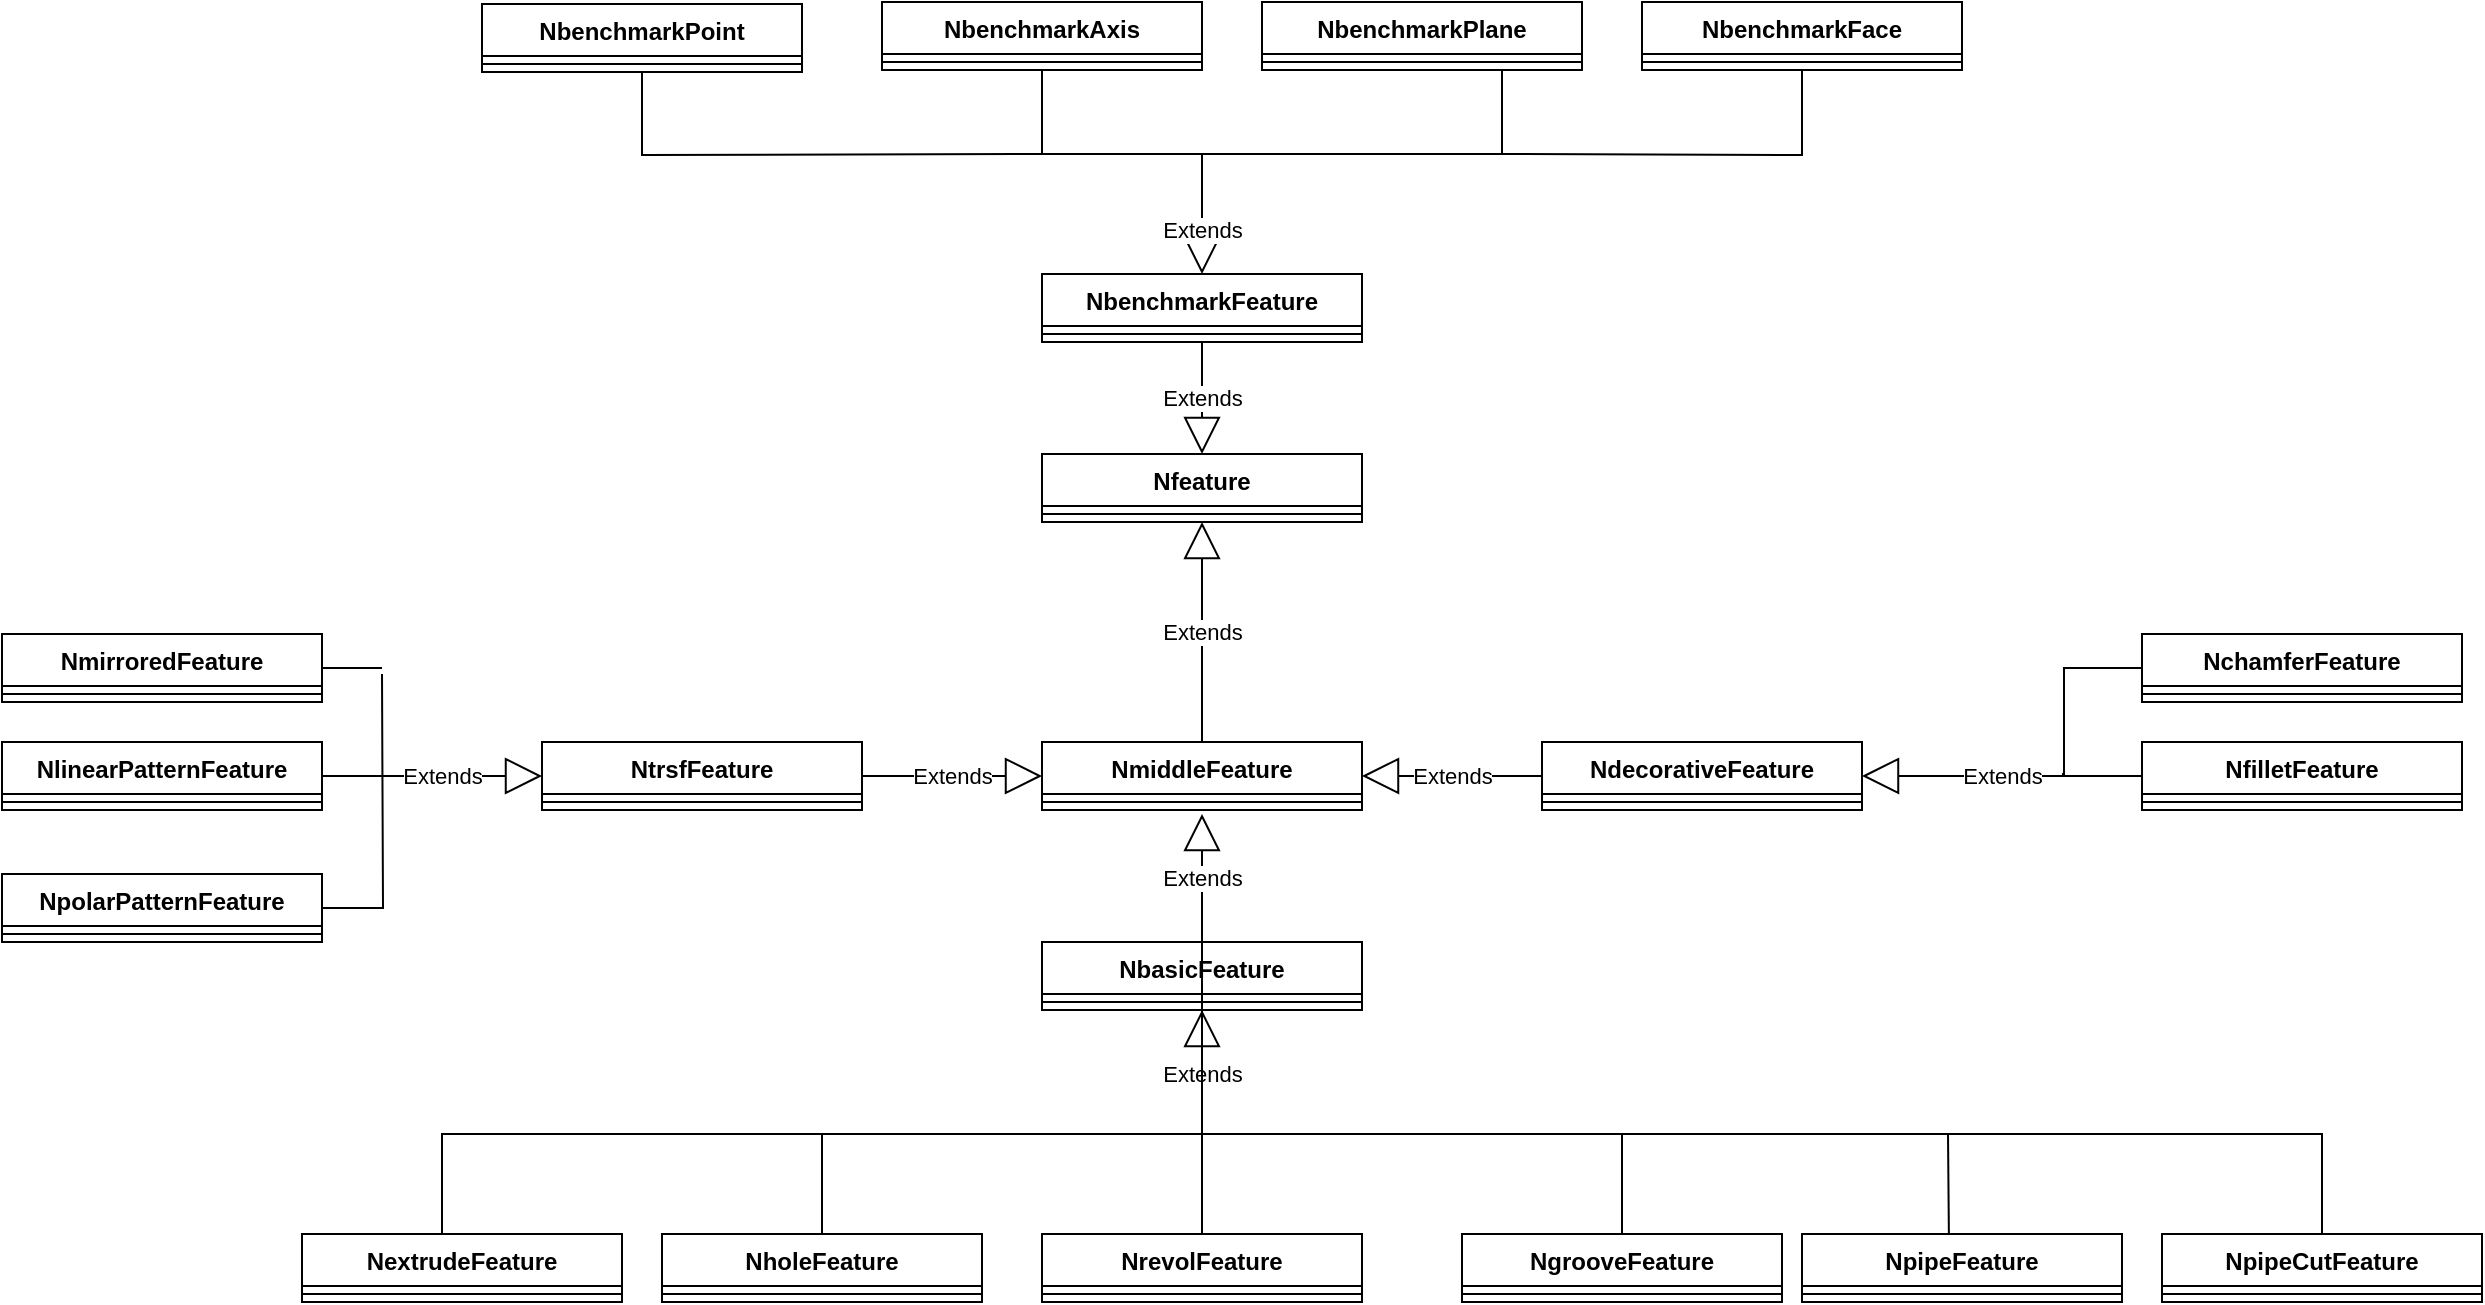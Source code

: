 <mxfile version="22.0.6" type="github">
  <diagram name="第 1 页" id="J5cBy82KKG9MpTDDHno_">
    <mxGraphModel dx="2117" dy="580" grid="1" gridSize="10" guides="1" tooltips="1" connect="1" arrows="1" fold="1" page="1" pageScale="1" pageWidth="827" pageHeight="1169" math="0" shadow="0">
      <root>
        <mxCell id="0" />
        <mxCell id="1" parent="0" />
        <mxCell id="qd3vOneTENNWsmbGZtr--1" value="Nfeature" style="swimlane;fontStyle=1;align=center;verticalAlign=top;childLayout=stackLayout;horizontal=1;startSize=26;horizontalStack=0;resizeParent=1;resizeParentMax=0;resizeLast=0;collapsible=1;marginBottom=0;whiteSpace=wrap;html=1;" parent="1" vertex="1">
          <mxGeometry x="460" y="810" width="160" height="34" as="geometry">
            <mxRectangle x="470" y="570" width="90" height="30" as="alternateBounds" />
          </mxGeometry>
        </mxCell>
        <mxCell id="qd3vOneTENNWsmbGZtr--3" value="" style="line;strokeWidth=1;fillColor=none;align=left;verticalAlign=middle;spacingTop=-1;spacingLeft=3;spacingRight=3;rotatable=0;labelPosition=right;points=[];portConstraint=eastwest;strokeColor=inherit;" parent="qd3vOneTENNWsmbGZtr--1" vertex="1">
          <mxGeometry y="26" width="160" height="8" as="geometry" />
        </mxCell>
        <mxCell id="qd3vOneTENNWsmbGZtr--5" value="NdecorativeFeature" style="swimlane;fontStyle=1;align=center;verticalAlign=top;childLayout=stackLayout;horizontal=1;startSize=26;horizontalStack=0;resizeParent=1;resizeParentMax=0;resizeLast=0;collapsible=1;marginBottom=0;whiteSpace=wrap;html=1;" parent="1" vertex="1">
          <mxGeometry x="710" y="954" width="160" height="34" as="geometry">
            <mxRectangle x="470" y="570" width="90" height="30" as="alternateBounds" />
          </mxGeometry>
        </mxCell>
        <mxCell id="qd3vOneTENNWsmbGZtr--6" value="" style="line;strokeWidth=1;fillColor=none;align=left;verticalAlign=middle;spacingTop=-1;spacingLeft=3;spacingRight=3;rotatable=0;labelPosition=right;points=[];portConstraint=eastwest;strokeColor=inherit;" parent="qd3vOneTENNWsmbGZtr--5" vertex="1">
          <mxGeometry y="26" width="160" height="8" as="geometry" />
        </mxCell>
        <mxCell id="qd3vOneTENNWsmbGZtr--7" value="NchamferFeature" style="swimlane;fontStyle=1;align=center;verticalAlign=top;childLayout=stackLayout;horizontal=1;startSize=26;horizontalStack=0;resizeParent=1;resizeParentMax=0;resizeLast=0;collapsible=1;marginBottom=0;whiteSpace=wrap;html=1;" parent="1" vertex="1">
          <mxGeometry x="1010" y="900" width="160" height="34" as="geometry">
            <mxRectangle x="470" y="570" width="90" height="30" as="alternateBounds" />
          </mxGeometry>
        </mxCell>
        <mxCell id="qd3vOneTENNWsmbGZtr--8" value="" style="line;strokeWidth=1;fillColor=none;align=left;verticalAlign=middle;spacingTop=-1;spacingLeft=3;spacingRight=3;rotatable=0;labelPosition=right;points=[];portConstraint=eastwest;strokeColor=inherit;" parent="qd3vOneTENNWsmbGZtr--7" vertex="1">
          <mxGeometry y="26" width="160" height="8" as="geometry" />
        </mxCell>
        <mxCell id="qd3vOneTENNWsmbGZtr--9" value="NfilletFeature" style="swimlane;fontStyle=1;align=center;verticalAlign=top;childLayout=stackLayout;horizontal=1;startSize=26;horizontalStack=0;resizeParent=1;resizeParentMax=0;resizeLast=0;collapsible=1;marginBottom=0;whiteSpace=wrap;html=1;" parent="1" vertex="1">
          <mxGeometry x="1010" y="954" width="160" height="34" as="geometry">
            <mxRectangle x="470" y="570" width="90" height="30" as="alternateBounds" />
          </mxGeometry>
        </mxCell>
        <mxCell id="qd3vOneTENNWsmbGZtr--10" value="" style="line;strokeWidth=1;fillColor=none;align=left;verticalAlign=middle;spacingTop=-1;spacingLeft=3;spacingRight=3;rotatable=0;labelPosition=right;points=[];portConstraint=eastwest;strokeColor=inherit;" parent="qd3vOneTENNWsmbGZtr--9" vertex="1">
          <mxGeometry y="26" width="160" height="8" as="geometry" />
        </mxCell>
        <mxCell id="qd3vOneTENNWsmbGZtr--11" value="NbenchmarkFeature" style="swimlane;fontStyle=1;align=center;verticalAlign=top;childLayout=stackLayout;horizontal=1;startSize=26;horizontalStack=0;resizeParent=1;resizeParentMax=0;resizeLast=0;collapsible=1;marginBottom=0;whiteSpace=wrap;html=1;" parent="1" vertex="1">
          <mxGeometry x="460" y="720" width="160" height="34" as="geometry">
            <mxRectangle x="470" y="570" width="90" height="30" as="alternateBounds" />
          </mxGeometry>
        </mxCell>
        <mxCell id="qd3vOneTENNWsmbGZtr--12" value="" style="line;strokeWidth=1;fillColor=none;align=left;verticalAlign=middle;spacingTop=-1;spacingLeft=3;spacingRight=3;rotatable=0;labelPosition=right;points=[];portConstraint=eastwest;strokeColor=inherit;" parent="qd3vOneTENNWsmbGZtr--11" vertex="1">
          <mxGeometry y="26" width="160" height="8" as="geometry" />
        </mxCell>
        <mxCell id="qd3vOneTENNWsmbGZtr--13" value="NbenchmarkPoint" style="swimlane;fontStyle=1;align=center;verticalAlign=top;childLayout=stackLayout;horizontal=1;startSize=26;horizontalStack=0;resizeParent=1;resizeParentMax=0;resizeLast=0;collapsible=1;marginBottom=0;whiteSpace=wrap;html=1;" parent="1" vertex="1">
          <mxGeometry x="180" y="585" width="160" height="34" as="geometry">
            <mxRectangle x="470" y="570" width="90" height="30" as="alternateBounds" />
          </mxGeometry>
        </mxCell>
        <mxCell id="qd3vOneTENNWsmbGZtr--14" value="" style="line;strokeWidth=1;fillColor=none;align=left;verticalAlign=middle;spacingTop=-1;spacingLeft=3;spacingRight=3;rotatable=0;labelPosition=right;points=[];portConstraint=eastwest;strokeColor=inherit;" parent="qd3vOneTENNWsmbGZtr--13" vertex="1">
          <mxGeometry y="26" width="160" height="8" as="geometry" />
        </mxCell>
        <mxCell id="qd3vOneTENNWsmbGZtr--15" value="NbasicFeature" style="swimlane;fontStyle=1;align=center;verticalAlign=top;childLayout=stackLayout;horizontal=1;startSize=26;horizontalStack=0;resizeParent=1;resizeParentMax=0;resizeLast=0;collapsible=1;marginBottom=0;whiteSpace=wrap;html=1;" parent="1" vertex="1">
          <mxGeometry x="460" y="1054" width="160" height="34" as="geometry">
            <mxRectangle x="470" y="570" width="90" height="30" as="alternateBounds" />
          </mxGeometry>
        </mxCell>
        <mxCell id="qd3vOneTENNWsmbGZtr--16" value="" style="line;strokeWidth=1;fillColor=none;align=left;verticalAlign=middle;spacingTop=-1;spacingLeft=3;spacingRight=3;rotatable=0;labelPosition=right;points=[];portConstraint=eastwest;strokeColor=inherit;" parent="qd3vOneTENNWsmbGZtr--15" vertex="1">
          <mxGeometry y="26" width="160" height="8" as="geometry" />
        </mxCell>
        <mxCell id="qd3vOneTENNWsmbGZtr--17" value="NbenchmarkAxis" style="swimlane;fontStyle=1;align=center;verticalAlign=top;childLayout=stackLayout;horizontal=1;startSize=26;horizontalStack=0;resizeParent=1;resizeParentMax=0;resizeLast=0;collapsible=1;marginBottom=0;whiteSpace=wrap;html=1;" parent="1" vertex="1">
          <mxGeometry x="380" y="584" width="160" height="34" as="geometry">
            <mxRectangle x="470" y="570" width="90" height="30" as="alternateBounds" />
          </mxGeometry>
        </mxCell>
        <mxCell id="qd3vOneTENNWsmbGZtr--18" value="" style="line;strokeWidth=1;fillColor=none;align=left;verticalAlign=middle;spacingTop=-1;spacingLeft=3;spacingRight=3;rotatable=0;labelPosition=right;points=[];portConstraint=eastwest;strokeColor=inherit;" parent="qd3vOneTENNWsmbGZtr--17" vertex="1">
          <mxGeometry y="26" width="160" height="8" as="geometry" />
        </mxCell>
        <mxCell id="qd3vOneTENNWsmbGZtr--19" value="NbenchmarkPlane" style="swimlane;fontStyle=1;align=center;verticalAlign=top;childLayout=stackLayout;horizontal=1;startSize=26;horizontalStack=0;resizeParent=1;resizeParentMax=0;resizeLast=0;collapsible=1;marginBottom=0;whiteSpace=wrap;html=1;" parent="1" vertex="1">
          <mxGeometry x="570" y="584" width="160" height="34" as="geometry">
            <mxRectangle x="470" y="570" width="90" height="30" as="alternateBounds" />
          </mxGeometry>
        </mxCell>
        <mxCell id="qd3vOneTENNWsmbGZtr--20" value="" style="line;strokeWidth=1;fillColor=none;align=left;verticalAlign=middle;spacingTop=-1;spacingLeft=3;spacingRight=3;rotatable=0;labelPosition=right;points=[];portConstraint=eastwest;strokeColor=inherit;" parent="qd3vOneTENNWsmbGZtr--19" vertex="1">
          <mxGeometry y="26" width="160" height="8" as="geometry" />
        </mxCell>
        <mxCell id="qd3vOneTENNWsmbGZtr--21" value="NbenchmarkFace" style="swimlane;fontStyle=1;align=center;verticalAlign=top;childLayout=stackLayout;horizontal=1;startSize=26;horizontalStack=0;resizeParent=1;resizeParentMax=0;resizeLast=0;collapsible=1;marginBottom=0;whiteSpace=wrap;html=1;" parent="1" vertex="1">
          <mxGeometry x="760" y="584" width="160" height="34" as="geometry">
            <mxRectangle x="470" y="570" width="90" height="30" as="alternateBounds" />
          </mxGeometry>
        </mxCell>
        <mxCell id="qd3vOneTENNWsmbGZtr--22" value="" style="line;strokeWidth=1;fillColor=none;align=left;verticalAlign=middle;spacingTop=-1;spacingLeft=3;spacingRight=3;rotatable=0;labelPosition=right;points=[];portConstraint=eastwest;strokeColor=inherit;" parent="qd3vOneTENNWsmbGZtr--21" vertex="1">
          <mxGeometry y="26" width="160" height="8" as="geometry" />
        </mxCell>
        <mxCell id="qd3vOneTENNWsmbGZtr--23" value="NextrudeFeature" style="swimlane;fontStyle=1;align=center;verticalAlign=top;childLayout=stackLayout;horizontal=1;startSize=26;horizontalStack=0;resizeParent=1;resizeParentMax=0;resizeLast=0;collapsible=1;marginBottom=0;whiteSpace=wrap;html=1;" parent="1" vertex="1">
          <mxGeometry x="90" y="1200" width="160" height="34" as="geometry">
            <mxRectangle x="470" y="570" width="90" height="30" as="alternateBounds" />
          </mxGeometry>
        </mxCell>
        <mxCell id="qd3vOneTENNWsmbGZtr--24" value="" style="line;strokeWidth=1;fillColor=none;align=left;verticalAlign=middle;spacingTop=-1;spacingLeft=3;spacingRight=3;rotatable=0;labelPosition=right;points=[];portConstraint=eastwest;strokeColor=inherit;" parent="qd3vOneTENNWsmbGZtr--23" vertex="1">
          <mxGeometry y="26" width="160" height="8" as="geometry" />
        </mxCell>
        <mxCell id="qd3vOneTENNWsmbGZtr--25" value="NholeFeature" style="swimlane;fontStyle=1;align=center;verticalAlign=top;childLayout=stackLayout;horizontal=1;startSize=26;horizontalStack=0;resizeParent=1;resizeParentMax=0;resizeLast=0;collapsible=1;marginBottom=0;whiteSpace=wrap;html=1;" parent="1" vertex="1">
          <mxGeometry x="270" y="1200" width="160" height="34" as="geometry">
            <mxRectangle x="470" y="570" width="90" height="30" as="alternateBounds" />
          </mxGeometry>
        </mxCell>
        <mxCell id="qd3vOneTENNWsmbGZtr--26" value="" style="line;strokeWidth=1;fillColor=none;align=left;verticalAlign=middle;spacingTop=-1;spacingLeft=3;spacingRight=3;rotatable=0;labelPosition=right;points=[];portConstraint=eastwest;strokeColor=inherit;" parent="qd3vOneTENNWsmbGZtr--25" vertex="1">
          <mxGeometry y="26" width="160" height="8" as="geometry" />
        </mxCell>
        <mxCell id="qd3vOneTENNWsmbGZtr--27" value="NgrooveFeature" style="swimlane;fontStyle=1;align=center;verticalAlign=top;childLayout=stackLayout;horizontal=1;startSize=26;horizontalStack=0;resizeParent=1;resizeParentMax=0;resizeLast=0;collapsible=1;marginBottom=0;whiteSpace=wrap;html=1;" parent="1" vertex="1">
          <mxGeometry x="670" y="1200" width="160" height="34" as="geometry">
            <mxRectangle x="470" y="570" width="90" height="30" as="alternateBounds" />
          </mxGeometry>
        </mxCell>
        <mxCell id="qd3vOneTENNWsmbGZtr--28" value="" style="line;strokeWidth=1;fillColor=none;align=left;verticalAlign=middle;spacingTop=-1;spacingLeft=3;spacingRight=3;rotatable=0;labelPosition=right;points=[];portConstraint=eastwest;strokeColor=inherit;" parent="qd3vOneTENNWsmbGZtr--27" vertex="1">
          <mxGeometry y="26" width="160" height="8" as="geometry" />
        </mxCell>
        <mxCell id="qd3vOneTENNWsmbGZtr--29" value="NrevolFeature" style="swimlane;fontStyle=1;align=center;verticalAlign=top;childLayout=stackLayout;horizontal=1;startSize=26;horizontalStack=0;resizeParent=1;resizeParentMax=0;resizeLast=0;collapsible=1;marginBottom=0;whiteSpace=wrap;html=1;" parent="1" vertex="1">
          <mxGeometry x="460" y="1200" width="160" height="34" as="geometry">
            <mxRectangle x="470" y="570" width="90" height="30" as="alternateBounds" />
          </mxGeometry>
        </mxCell>
        <mxCell id="qd3vOneTENNWsmbGZtr--30" value="" style="line;strokeWidth=1;fillColor=none;align=left;verticalAlign=middle;spacingTop=-1;spacingLeft=3;spacingRight=3;rotatable=0;labelPosition=right;points=[];portConstraint=eastwest;strokeColor=inherit;" parent="qd3vOneTENNWsmbGZtr--29" vertex="1">
          <mxGeometry y="26" width="160" height="8" as="geometry" />
        </mxCell>
        <mxCell id="qd3vOneTENNWsmbGZtr--31" value="NpipeFeature" style="swimlane;fontStyle=1;align=center;verticalAlign=top;childLayout=stackLayout;horizontal=1;startSize=26;horizontalStack=0;resizeParent=1;resizeParentMax=0;resizeLast=0;collapsible=1;marginBottom=0;whiteSpace=wrap;html=1;" parent="1" vertex="1">
          <mxGeometry x="840" y="1200" width="160" height="34" as="geometry">
            <mxRectangle x="470" y="570" width="90" height="30" as="alternateBounds" />
          </mxGeometry>
        </mxCell>
        <mxCell id="qd3vOneTENNWsmbGZtr--32" value="" style="line;strokeWidth=1;fillColor=none;align=left;verticalAlign=middle;spacingTop=-1;spacingLeft=3;spacingRight=3;rotatable=0;labelPosition=right;points=[];portConstraint=eastwest;strokeColor=inherit;" parent="qd3vOneTENNWsmbGZtr--31" vertex="1">
          <mxGeometry y="26" width="160" height="8" as="geometry" />
        </mxCell>
        <mxCell id="qd3vOneTENNWsmbGZtr--33" value="NpipeCutFeature" style="swimlane;fontStyle=1;align=center;verticalAlign=top;childLayout=stackLayout;horizontal=1;startSize=26;horizontalStack=0;resizeParent=1;resizeParentMax=0;resizeLast=0;collapsible=1;marginBottom=0;whiteSpace=wrap;html=1;" parent="1" vertex="1">
          <mxGeometry x="1020" y="1200" width="160" height="34" as="geometry">
            <mxRectangle x="470" y="570" width="90" height="30" as="alternateBounds" />
          </mxGeometry>
        </mxCell>
        <mxCell id="qd3vOneTENNWsmbGZtr--34" value="" style="line;strokeWidth=1;fillColor=none;align=left;verticalAlign=middle;spacingTop=-1;spacingLeft=3;spacingRight=3;rotatable=0;labelPosition=right;points=[];portConstraint=eastwest;strokeColor=inherit;" parent="qd3vOneTENNWsmbGZtr--33" vertex="1">
          <mxGeometry y="26" width="160" height="8" as="geometry" />
        </mxCell>
        <mxCell id="qd3vOneTENNWsmbGZtr--35" value="NtrsfFeature" style="swimlane;fontStyle=1;align=center;verticalAlign=top;childLayout=stackLayout;horizontal=1;startSize=26;horizontalStack=0;resizeParent=1;resizeParentMax=0;resizeLast=0;collapsible=1;marginBottom=0;whiteSpace=wrap;html=1;" parent="1" vertex="1">
          <mxGeometry x="210" y="954" width="160" height="34" as="geometry">
            <mxRectangle x="470" y="570" width="90" height="30" as="alternateBounds" />
          </mxGeometry>
        </mxCell>
        <mxCell id="qd3vOneTENNWsmbGZtr--36" value="" style="line;strokeWidth=1;fillColor=none;align=left;verticalAlign=middle;spacingTop=-1;spacingLeft=3;spacingRight=3;rotatable=0;labelPosition=right;points=[];portConstraint=eastwest;strokeColor=inherit;" parent="qd3vOneTENNWsmbGZtr--35" vertex="1">
          <mxGeometry y="26" width="160" height="8" as="geometry" />
        </mxCell>
        <mxCell id="qd3vOneTENNWsmbGZtr--37" value="NmirroredFeature" style="swimlane;fontStyle=1;align=center;verticalAlign=top;childLayout=stackLayout;horizontal=1;startSize=26;horizontalStack=0;resizeParent=1;resizeParentMax=0;resizeLast=0;collapsible=1;marginBottom=0;whiteSpace=wrap;html=1;" parent="1" vertex="1">
          <mxGeometry x="-60" y="900" width="160" height="34" as="geometry">
            <mxRectangle x="470" y="570" width="90" height="30" as="alternateBounds" />
          </mxGeometry>
        </mxCell>
        <mxCell id="qd3vOneTENNWsmbGZtr--38" value="" style="line;strokeWidth=1;fillColor=none;align=left;verticalAlign=middle;spacingTop=-1;spacingLeft=3;spacingRight=3;rotatable=0;labelPosition=right;points=[];portConstraint=eastwest;strokeColor=inherit;" parent="qd3vOneTENNWsmbGZtr--37" vertex="1">
          <mxGeometry y="26" width="160" height="8" as="geometry" />
        </mxCell>
        <mxCell id="qd3vOneTENNWsmbGZtr--39" value="NpolarPatternFeature" style="swimlane;fontStyle=1;align=center;verticalAlign=top;childLayout=stackLayout;horizontal=1;startSize=26;horizontalStack=0;resizeParent=1;resizeParentMax=0;resizeLast=0;collapsible=1;marginBottom=0;whiteSpace=wrap;html=1;" parent="1" vertex="1">
          <mxGeometry x="-60" y="1020" width="160" height="34" as="geometry">
            <mxRectangle x="470" y="570" width="90" height="30" as="alternateBounds" />
          </mxGeometry>
        </mxCell>
        <mxCell id="qd3vOneTENNWsmbGZtr--40" value="" style="line;strokeWidth=1;fillColor=none;align=left;verticalAlign=middle;spacingTop=-1;spacingLeft=3;spacingRight=3;rotatable=0;labelPosition=right;points=[];portConstraint=eastwest;strokeColor=inherit;" parent="qd3vOneTENNWsmbGZtr--39" vertex="1">
          <mxGeometry y="26" width="160" height="8" as="geometry" />
        </mxCell>
        <mxCell id="qd3vOneTENNWsmbGZtr--41" value="NlinearPatternFeature" style="swimlane;fontStyle=1;align=center;verticalAlign=top;childLayout=stackLayout;horizontal=1;startSize=26;horizontalStack=0;resizeParent=1;resizeParentMax=0;resizeLast=0;collapsible=1;marginBottom=0;whiteSpace=wrap;html=1;" parent="1" vertex="1">
          <mxGeometry x="-60" y="954" width="160" height="34" as="geometry">
            <mxRectangle x="470" y="570" width="90" height="30" as="alternateBounds" />
          </mxGeometry>
        </mxCell>
        <mxCell id="qd3vOneTENNWsmbGZtr--42" value="" style="line;strokeWidth=1;fillColor=none;align=left;verticalAlign=middle;spacingTop=-1;spacingLeft=3;spacingRight=3;rotatable=0;labelPosition=right;points=[];portConstraint=eastwest;strokeColor=inherit;" parent="qd3vOneTENNWsmbGZtr--41" vertex="1">
          <mxGeometry y="26" width="160" height="8" as="geometry" />
        </mxCell>
        <mxCell id="qd3vOneTENNWsmbGZtr--49" value="Extends" style="endArrow=block;endSize=16;endFill=0;html=1;rounded=0;exitX=1;exitY=0.5;exitDx=0;exitDy=0;entryX=0;entryY=0.5;entryDx=0;entryDy=0;" parent="1" source="qd3vOneTENNWsmbGZtr--41" target="qd3vOneTENNWsmbGZtr--35" edge="1">
          <mxGeometry x="0.091" width="160" relative="1" as="geometry">
            <mxPoint x="500" y="744" as="sourcePoint" />
            <mxPoint x="600" y="790" as="targetPoint" />
            <mxPoint as="offset" />
          </mxGeometry>
        </mxCell>
        <mxCell id="qd3vOneTENNWsmbGZtr--54" value="" style="endArrow=none;html=1;rounded=0;exitX=1;exitY=0.5;exitDx=0;exitDy=0;edgeStyle=orthogonalEdgeStyle;" parent="1" source="qd3vOneTENNWsmbGZtr--39" edge="1">
          <mxGeometry width="50" height="50" relative="1" as="geometry">
            <mxPoint x="170" y="970" as="sourcePoint" />
            <mxPoint x="130" y="920" as="targetPoint" />
          </mxGeometry>
        </mxCell>
        <mxCell id="qd3vOneTENNWsmbGZtr--60" value="Extends" style="endArrow=block;endSize=16;endFill=0;html=1;rounded=0;exitX=1;exitY=0.5;exitDx=0;exitDy=0;entryX=0;entryY=0.5;entryDx=0;entryDy=0;" parent="1" source="qd3vOneTENNWsmbGZtr--35" target="yO5sMAUJdmwvRnIBLWRI-1" edge="1">
          <mxGeometry width="160" relative="1" as="geometry">
            <mxPoint x="450" y="634" as="sourcePoint" />
            <mxPoint x="410" y="830" as="targetPoint" />
          </mxGeometry>
        </mxCell>
        <mxCell id="qd3vOneTENNWsmbGZtr--61" value="Extends" style="endArrow=block;endSize=16;endFill=0;html=1;rounded=0;exitX=0;exitY=0.5;exitDx=0;exitDy=0;entryX=1;entryY=0.5;entryDx=0;entryDy=0;" parent="1" source="qd3vOneTENNWsmbGZtr--5" target="yO5sMAUJdmwvRnIBLWRI-1" edge="1">
          <mxGeometry width="160" relative="1" as="geometry">
            <mxPoint x="460" y="644" as="sourcePoint" />
            <mxPoint x="630" y="971" as="targetPoint" />
          </mxGeometry>
        </mxCell>
        <mxCell id="qd3vOneTENNWsmbGZtr--63" value="Extends" style="endArrow=block;endSize=16;endFill=0;html=1;rounded=0;exitX=0.5;exitY=0;exitDx=0;exitDy=0;" parent="1" source="qd3vOneTENNWsmbGZtr--15" edge="1">
          <mxGeometry width="160" relative="1" as="geometry">
            <mxPoint x="480" y="664" as="sourcePoint" />
            <mxPoint x="540" y="990" as="targetPoint" />
          </mxGeometry>
        </mxCell>
        <mxCell id="qd3vOneTENNWsmbGZtr--64" value="Extends" style="endArrow=block;endSize=16;endFill=0;html=1;rounded=0;exitX=0.5;exitY=0;exitDx=0;exitDy=0;entryX=0.5;entryY=1;entryDx=0;entryDy=0;" parent="1" source="qd3vOneTENNWsmbGZtr--29" target="qd3vOneTENNWsmbGZtr--15" edge="1">
          <mxGeometry x="0.429" width="160" relative="1" as="geometry">
            <mxPoint x="380" y="837" as="sourcePoint" />
            <mxPoint x="470" y="837" as="targetPoint" />
            <mxPoint as="offset" />
          </mxGeometry>
        </mxCell>
        <mxCell id="qd3vOneTENNWsmbGZtr--66" value="" style="endArrow=none;html=1;rounded=0;exitX=0.5;exitY=0;exitDx=0;exitDy=0;edgeStyle=orthogonalEdgeStyle;" parent="1" source="qd3vOneTENNWsmbGZtr--23" edge="1">
          <mxGeometry width="50" height="50" relative="1" as="geometry">
            <mxPoint x="110" y="937" as="sourcePoint" />
            <mxPoint x="540" y="1050" as="targetPoint" />
            <Array as="points">
              <mxPoint x="160" y="1200" />
              <mxPoint x="160" y="1150" />
              <mxPoint x="540" y="1150" />
            </Array>
          </mxGeometry>
        </mxCell>
        <mxCell id="qd3vOneTENNWsmbGZtr--67" value="" style="endArrow=none;html=1;rounded=0;exitX=0.5;exitY=0;exitDx=0;exitDy=0;edgeStyle=orthogonalEdgeStyle;" parent="1" source="qd3vOneTENNWsmbGZtr--33" edge="1">
          <mxGeometry width="50" height="50" relative="1" as="geometry">
            <mxPoint x="120" y="947" as="sourcePoint" />
            <mxPoint x="540" y="1040" as="targetPoint" />
            <Array as="points">
              <mxPoint x="1100" y="1150" />
              <mxPoint x="540" y="1150" />
            </Array>
          </mxGeometry>
        </mxCell>
        <mxCell id="qd3vOneTENNWsmbGZtr--68" value="" style="endArrow=none;html=1;rounded=0;exitX=0.5;exitY=0;exitDx=0;exitDy=0;" parent="1" source="qd3vOneTENNWsmbGZtr--25" edge="1">
          <mxGeometry width="50" height="50" relative="1" as="geometry">
            <mxPoint x="280" y="1030" as="sourcePoint" />
            <mxPoint x="350" y="1150" as="targetPoint" />
          </mxGeometry>
        </mxCell>
        <mxCell id="qd3vOneTENNWsmbGZtr--69" value="" style="endArrow=none;html=1;rounded=0;exitX=0.5;exitY=0;exitDx=0;exitDy=0;" parent="1" source="qd3vOneTENNWsmbGZtr--27" edge="1">
          <mxGeometry width="50" height="50" relative="1" as="geometry">
            <mxPoint x="750" y="1030" as="sourcePoint" />
            <mxPoint x="750" y="1150" as="targetPoint" />
          </mxGeometry>
        </mxCell>
        <mxCell id="qd3vOneTENNWsmbGZtr--70" value="" style="endArrow=none;html=1;rounded=0;exitX=0.459;exitY=-0.012;exitDx=0;exitDy=0;exitPerimeter=0;" parent="1" source="qd3vOneTENNWsmbGZtr--31" edge="1">
          <mxGeometry width="50" height="50" relative="1" as="geometry">
            <mxPoint x="860" y="1040" as="sourcePoint" />
            <mxPoint x="913" y="1150" as="targetPoint" />
          </mxGeometry>
        </mxCell>
        <mxCell id="yO5sMAUJdmwvRnIBLWRI-1" value="NmiddleFeature" style="swimlane;fontStyle=1;align=center;verticalAlign=top;childLayout=stackLayout;horizontal=1;startSize=26;horizontalStack=0;resizeParent=1;resizeParentMax=0;resizeLast=0;collapsible=1;marginBottom=0;whiteSpace=wrap;html=1;" parent="1" vertex="1">
          <mxGeometry x="460" y="954" width="160" height="34" as="geometry">
            <mxRectangle x="470" y="570" width="90" height="30" as="alternateBounds" />
          </mxGeometry>
        </mxCell>
        <mxCell id="yO5sMAUJdmwvRnIBLWRI-2" value="" style="line;strokeWidth=1;fillColor=none;align=left;verticalAlign=middle;spacingTop=-1;spacingLeft=3;spacingRight=3;rotatable=0;labelPosition=right;points=[];portConstraint=eastwest;strokeColor=inherit;" parent="yO5sMAUJdmwvRnIBLWRI-1" vertex="1">
          <mxGeometry y="26" width="160" height="8" as="geometry" />
        </mxCell>
        <mxCell id="yO5sMAUJdmwvRnIBLWRI-7" value="" style="endArrow=none;html=1;rounded=0;exitX=1;exitY=0.5;exitDx=0;exitDy=0;" parent="1" source="qd3vOneTENNWsmbGZtr--37" edge="1">
          <mxGeometry width="50" height="50" relative="1" as="geometry">
            <mxPoint x="60" y="850" as="sourcePoint" />
            <mxPoint x="130" y="917" as="targetPoint" />
          </mxGeometry>
        </mxCell>
        <mxCell id="yO5sMAUJdmwvRnIBLWRI-8" value="Extends" style="endArrow=block;endSize=16;endFill=0;html=1;rounded=0;exitX=0;exitY=0.5;exitDx=0;exitDy=0;entryX=1;entryY=0.5;entryDx=0;entryDy=0;" parent="1" source="qd3vOneTENNWsmbGZtr--9" target="qd3vOneTENNWsmbGZtr--5" edge="1">
          <mxGeometry width="160" relative="1" as="geometry">
            <mxPoint x="720" y="981" as="sourcePoint" />
            <mxPoint x="630" y="981" as="targetPoint" />
          </mxGeometry>
        </mxCell>
        <mxCell id="yO5sMAUJdmwvRnIBLWRI-10" value="" style="endArrow=none;html=1;rounded=0;exitX=0;exitY=0.75;exitDx=0;exitDy=0;edgeStyle=orthogonalEdgeStyle;" parent="1" source="qd3vOneTENNWsmbGZtr--7" edge="1">
          <mxGeometry width="50" height="50" relative="1" as="geometry">
            <mxPoint x="980" y="910" as="sourcePoint" />
            <mxPoint x="970" y="970" as="targetPoint" />
            <Array as="points">
              <mxPoint x="1010" y="917" />
              <mxPoint x="971" y="917" />
              <mxPoint x="971" y="970" />
            </Array>
          </mxGeometry>
        </mxCell>
        <mxCell id="yO5sMAUJdmwvRnIBLWRI-13" value="Extends" style="endArrow=block;endSize=16;endFill=0;html=1;rounded=0;exitX=0.5;exitY=1;exitDx=0;exitDy=0;entryX=0.5;entryY=0;entryDx=0;entryDy=0;" parent="1" source="qd3vOneTENNWsmbGZtr--11" target="qd3vOneTENNWsmbGZtr--1" edge="1">
          <mxGeometry width="160" relative="1" as="geometry">
            <mxPoint x="390" y="991" as="sourcePoint" />
            <mxPoint x="480" y="991" as="targetPoint" />
          </mxGeometry>
        </mxCell>
        <mxCell id="yO5sMAUJdmwvRnIBLWRI-14" value="Extends" style="endArrow=block;endSize=16;endFill=0;html=1;rounded=0;entryX=0.5;entryY=1;entryDx=0;entryDy=0;" parent="1" source="yO5sMAUJdmwvRnIBLWRI-1" target="qd3vOneTENNWsmbGZtr--1" edge="1">
          <mxGeometry width="160" relative="1" as="geometry">
            <mxPoint x="400" y="1001" as="sourcePoint" />
            <mxPoint x="490" y="1001" as="targetPoint" />
          </mxGeometry>
        </mxCell>
        <mxCell id="yO5sMAUJdmwvRnIBLWRI-15" value="Extends" style="endArrow=block;endSize=16;endFill=0;html=1;rounded=0;exitX=0.5;exitY=1;exitDx=0;exitDy=0;entryX=0.5;entryY=0;entryDx=0;entryDy=0;edgeStyle=orthogonalEdgeStyle;" parent="1" source="qd3vOneTENNWsmbGZtr--17" target="qd3vOneTENNWsmbGZtr--11" edge="1">
          <mxGeometry x="0.752" width="160" relative="1" as="geometry">
            <mxPoint x="410" y="1011" as="sourcePoint" />
            <mxPoint x="500" y="1011" as="targetPoint" />
            <Array as="points">
              <mxPoint x="460" y="660" />
              <mxPoint x="540" y="660" />
            </Array>
            <mxPoint as="offset" />
          </mxGeometry>
        </mxCell>
        <mxCell id="yO5sMAUJdmwvRnIBLWRI-16" value="" style="endArrow=none;html=1;rounded=0;edgeStyle=orthogonalEdgeStyle;entryX=0.5;entryY=1;entryDx=0;entryDy=0;" parent="1" target="qd3vOneTENNWsmbGZtr--19" edge="1">
          <mxGeometry width="50" height="50" relative="1" as="geometry">
            <mxPoint x="540" y="660" as="sourcePoint" />
            <mxPoint x="720" y="670" as="targetPoint" />
            <Array as="points">
              <mxPoint x="690" y="660" />
            </Array>
          </mxGeometry>
        </mxCell>
        <mxCell id="yO5sMAUJdmwvRnIBLWRI-17" value="" style="endArrow=none;html=1;rounded=0;edgeStyle=orthogonalEdgeStyle;entryX=0.5;entryY=1;entryDx=0;entryDy=0;" parent="1" target="qd3vOneTENNWsmbGZtr--21" edge="1">
          <mxGeometry width="50" height="50" relative="1" as="geometry">
            <mxPoint x="690" y="660" as="sourcePoint" />
            <mxPoint x="880" y="680" as="targetPoint" />
          </mxGeometry>
        </mxCell>
        <mxCell id="yO5sMAUJdmwvRnIBLWRI-19" value="" style="endArrow=none;html=1;rounded=0;edgeStyle=orthogonalEdgeStyle;entryX=0.5;entryY=1;entryDx=0;entryDy=0;" parent="1" target="qd3vOneTENNWsmbGZtr--13" edge="1">
          <mxGeometry width="50" height="50" relative="1" as="geometry">
            <mxPoint x="460" y="660" as="sourcePoint" />
            <mxPoint x="240" y="780" as="targetPoint" />
          </mxGeometry>
        </mxCell>
      </root>
    </mxGraphModel>
  </diagram>
</mxfile>
